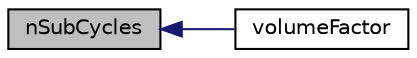 digraph "nSubCycles"
{
  bgcolor="transparent";
  edge [fontname="Helvetica",fontsize="10",labelfontname="Helvetica",labelfontsize="10"];
  node [fontname="Helvetica",fontsize="10",shape=record];
  rankdir="LR";
  Node1 [label="nSubCycles",height=0.2,width=0.4,color="black", fillcolor="grey75", style="filled", fontcolor="black"];
  Node1 -> Node2 [dir="back",color="midnightblue",fontsize="10",style="solid",fontname="Helvetica"];
  Node2 [label="volumeFactor",height=0.2,width=0.4,color="black",URL="$a02949.html#a21f84cb94d19a52abeffae77156a5458",tooltip="Return the volumeFactor. "];
}
